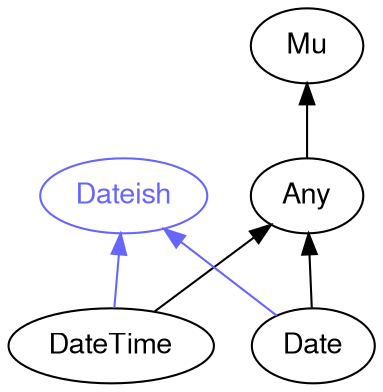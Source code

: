 digraph "raku-type-graph" {
    rankdir=BT;
    splines=polyline;
    overlap=false;

    graph [truecolor=true bgcolor="#FFFFFF"];
    // Types
    "Dateish" [color="#6666FF", fontcolor="#6666FF", href="/type/Dateish", fontname="FreeSans"];
    "Mu" [color="#000000", fontcolor="#000000", href="/type/Mu", fontname="FreeSans"];
    "Any" [color="#000000", fontcolor="#000000", href="/type/Any", fontname="FreeSans"];
    "DateTime" [color="#000000", fontcolor="#000000", href="/type/DateTime", fontname="FreeSans"];
    "Date" [color="#000000", fontcolor="#000000", href="/type/Date", fontname="FreeSans"];

    // Superclasses
    "Any" -> "Mu" [color="#000000"];
    "DateTime" -> "Any" [color="#000000"];
    "Date" -> "Any" [color="#000000"];

    // Roles
    "DateTime" -> "Dateish" [color="#6666FF"];
    "Date" -> "Dateish" [color="#6666FF"];
}

